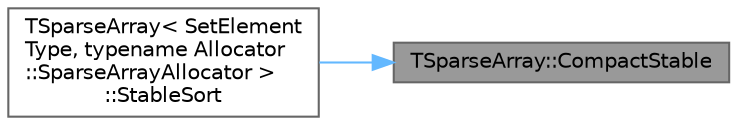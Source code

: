 digraph "TSparseArray::CompactStable"
{
 // INTERACTIVE_SVG=YES
 // LATEX_PDF_SIZE
  bgcolor="transparent";
  edge [fontname=Helvetica,fontsize=10,labelfontname=Helvetica,labelfontsize=10];
  node [fontname=Helvetica,fontsize=10,shape=box,height=0.2,width=0.4];
  rankdir="RL";
  Node1 [id="Node000001",label="TSparseArray::CompactStable",height=0.2,width=0.4,color="gray40", fillcolor="grey60", style="filled", fontcolor="black",tooltip="Compacts the allocated elements into a contiguous index range."];
  Node1 -> Node2 [id="edge1_Node000001_Node000002",dir="back",color="steelblue1",style="solid",tooltip=" "];
  Node2 [id="Node000002",label="TSparseArray\< SetElement\lType, typename Allocator\l::SparseArrayAllocator \>\l::StableSort",height=0.2,width=0.4,color="grey40", fillcolor="white", style="filled",URL="$d0/db8/classTSparseArray.html#a14aa165de7b67f8f5e238f956157c3c9",tooltip=" "];
}
